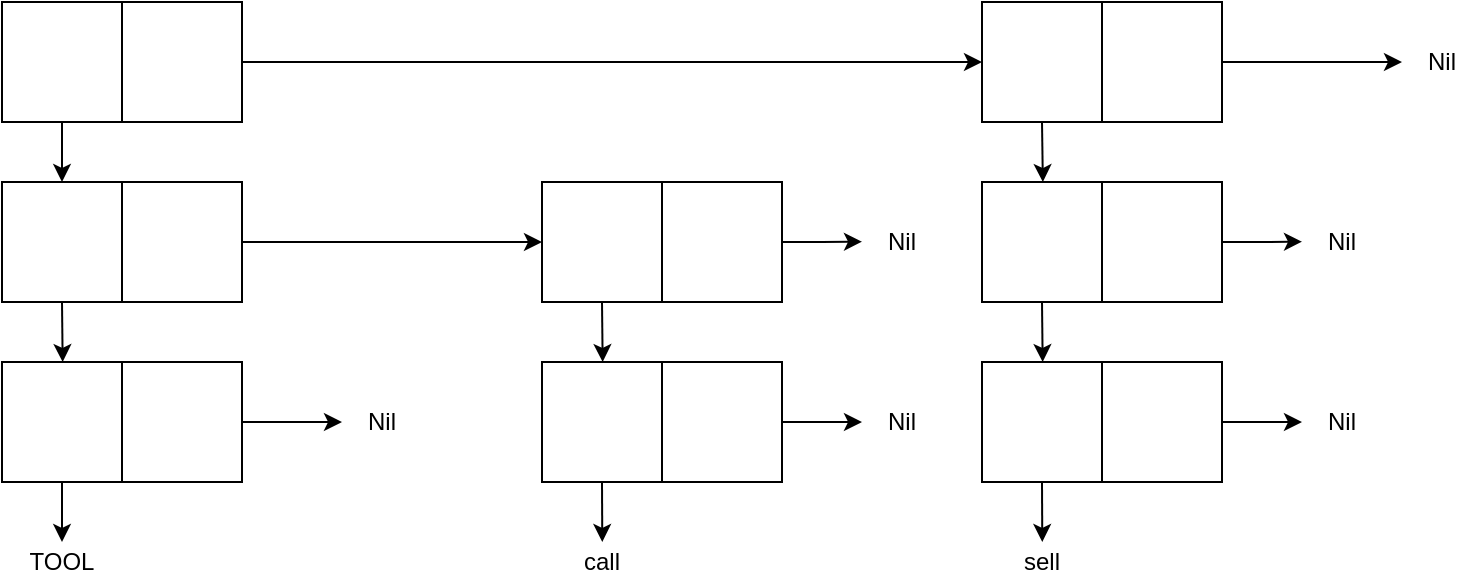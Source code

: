 <mxfile version="12.7.2" type="device"><diagram id="-2w7dTKCeBlXehHkPmhP" name="Page-1"><mxGraphModel dx="946" dy="559" grid="1" gridSize="10" guides="1" tooltips="1" connect="1" arrows="1" fold="1" page="1" pageScale="1" pageWidth="827" pageHeight="1169" math="0" shadow="0"><root><mxCell id="0"/><mxCell id="1" parent="0"/><mxCell id="ryK6IEDD5XGPt7BKtZTq-3" value="" style="group" vertex="1" connectable="0" parent="1"><mxGeometry x="40" y="210" width="120" height="60" as="geometry"/></mxCell><mxCell id="ryK6IEDD5XGPt7BKtZTq-1" value="" style="rounded=0;whiteSpace=wrap;html=1;" vertex="1" parent="ryK6IEDD5XGPt7BKtZTq-3"><mxGeometry width="120" height="60" as="geometry"/></mxCell><mxCell id="ryK6IEDD5XGPt7BKtZTq-2" value="" style="endArrow=none;html=1;entryX=0.5;entryY=0;entryDx=0;entryDy=0;exitX=0.5;exitY=1;exitDx=0;exitDy=0;" edge="1" parent="ryK6IEDD5XGPt7BKtZTq-3" source="ryK6IEDD5XGPt7BKtZTq-1" target="ryK6IEDD5XGPt7BKtZTq-1"><mxGeometry width="50" height="50" relative="1" as="geometry"><mxPoint x="10" y="140" as="sourcePoint"/><mxPoint x="60" y="90" as="targetPoint"/></mxGeometry></mxCell><mxCell id="ryK6IEDD5XGPt7BKtZTq-10" value="" style="endArrow=classic;html=1;exitX=0.25;exitY=1;exitDx=0;exitDy=0;entryX=0.25;entryY=0;entryDx=0;entryDy=0;" edge="1" parent="1" source="ryK6IEDD5XGPt7BKtZTq-1"><mxGeometry width="50" height="50" relative="1" as="geometry"><mxPoint x="50" y="290" as="sourcePoint"/><mxPoint x="70" y="300" as="targetPoint"/></mxGeometry></mxCell><mxCell id="ryK6IEDD5XGPt7BKtZTq-135" style="edgeStyle=orthogonalEdgeStyle;rounded=0;orthogonalLoop=1;jettySize=auto;html=1;exitX=1;exitY=0.5;exitDx=0;exitDy=0;entryX=0;entryY=0.5;entryDx=0;entryDy=0;" edge="1" parent="1" source="ryK6IEDD5XGPt7BKtZTq-1" target="ryK6IEDD5XGPt7BKtZTq-161"><mxGeometry relative="1" as="geometry"><mxPoint x="520" y="240" as="targetPoint"/><mxPoint x="430" y="240" as="sourcePoint"/></mxGeometry></mxCell><mxCell id="ryK6IEDD5XGPt7BKtZTq-137" value="" style="group" vertex="1" connectable="0" parent="1"><mxGeometry x="310" y="300" width="120" height="60" as="geometry"/></mxCell><mxCell id="ryK6IEDD5XGPt7BKtZTq-138" value="" style="rounded=0;whiteSpace=wrap;html=1;" vertex="1" parent="ryK6IEDD5XGPt7BKtZTq-137"><mxGeometry width="120" height="60" as="geometry"/></mxCell><mxCell id="ryK6IEDD5XGPt7BKtZTq-139" value="" style="endArrow=none;html=1;entryX=0.5;entryY=0;entryDx=0;entryDy=0;exitX=0.5;exitY=1;exitDx=0;exitDy=0;" edge="1" parent="ryK6IEDD5XGPt7BKtZTq-137" source="ryK6IEDD5XGPt7BKtZTq-138" target="ryK6IEDD5XGPt7BKtZTq-138"><mxGeometry width="50" height="50" relative="1" as="geometry"><mxPoint x="10" y="140" as="sourcePoint"/><mxPoint x="60" y="90" as="targetPoint"/></mxGeometry></mxCell><mxCell id="ryK6IEDD5XGPt7BKtZTq-140" value="" style="group" vertex="1" connectable="0" parent="1"><mxGeometry x="40" y="300" width="120" height="60" as="geometry"/></mxCell><mxCell id="ryK6IEDD5XGPt7BKtZTq-141" value="" style="rounded=0;whiteSpace=wrap;html=1;" vertex="1" parent="ryK6IEDD5XGPt7BKtZTq-140"><mxGeometry width="120" height="60" as="geometry"/></mxCell><mxCell id="ryK6IEDD5XGPt7BKtZTq-142" value="" style="endArrow=none;html=1;entryX=0.5;entryY=0;entryDx=0;entryDy=0;exitX=0.5;exitY=1;exitDx=0;exitDy=0;" edge="1" parent="ryK6IEDD5XGPt7BKtZTq-140" source="ryK6IEDD5XGPt7BKtZTq-141" target="ryK6IEDD5XGPt7BKtZTq-141"><mxGeometry width="50" height="50" relative="1" as="geometry"><mxPoint x="10" y="140" as="sourcePoint"/><mxPoint x="60" y="90" as="targetPoint"/></mxGeometry></mxCell><mxCell id="ryK6IEDD5XGPt7BKtZTq-143" style="edgeStyle=orthogonalEdgeStyle;rounded=0;orthogonalLoop=1;jettySize=auto;html=1;exitX=1;exitY=0.5;exitDx=0;exitDy=0;entryX=0;entryY=0.5;entryDx=0;entryDy=0;" edge="1" parent="1" source="ryK6IEDD5XGPt7BKtZTq-141" target="ryK6IEDD5XGPt7BKtZTq-138"><mxGeometry relative="1" as="geometry"><mxPoint x="200" y="329.833" as="targetPoint"/></mxGeometry></mxCell><mxCell id="ryK6IEDD5XGPt7BKtZTq-144" style="edgeStyle=orthogonalEdgeStyle;rounded=0;orthogonalLoop=1;jettySize=auto;html=1;exitX=1;exitY=0.5;exitDx=0;exitDy=0;" edge="1" parent="1" source="ryK6IEDD5XGPt7BKtZTq-138"><mxGeometry relative="1" as="geometry"><mxPoint x="470" y="329.833" as="targetPoint"/></mxGeometry></mxCell><mxCell id="ryK6IEDD5XGPt7BKtZTq-145" style="edgeStyle=orthogonalEdgeStyle;rounded=0;orthogonalLoop=1;jettySize=auto;html=1;exitX=0.25;exitY=1;exitDx=0;exitDy=0;" edge="1" parent="1" source="ryK6IEDD5XGPt7BKtZTq-141"><mxGeometry relative="1" as="geometry"><mxPoint x="70.333" y="390.0" as="targetPoint"/></mxGeometry></mxCell><mxCell id="ryK6IEDD5XGPt7BKtZTq-146" style="edgeStyle=orthogonalEdgeStyle;rounded=0;orthogonalLoop=1;jettySize=auto;html=1;exitX=0.25;exitY=1;exitDx=0;exitDy=0;" edge="1" parent="1" source="ryK6IEDD5XGPt7BKtZTq-138"><mxGeometry relative="1" as="geometry"><mxPoint x="340.333" y="390.0" as="targetPoint"/></mxGeometry></mxCell><mxCell id="ryK6IEDD5XGPt7BKtZTq-149" value="Nil" style="text;html=1;strokeColor=none;fillColor=none;align=center;verticalAlign=middle;whiteSpace=wrap;rounded=0;" vertex="1" parent="1"><mxGeometry x="470" y="320" width="40" height="20" as="geometry"/></mxCell><mxCell id="ryK6IEDD5XGPt7BKtZTq-153" value="" style="group" vertex="1" connectable="0" parent="1"><mxGeometry x="310" y="390" width="120" height="60" as="geometry"/></mxCell><mxCell id="ryK6IEDD5XGPt7BKtZTq-154" value="" style="rounded=0;whiteSpace=wrap;html=1;" vertex="1" parent="ryK6IEDD5XGPt7BKtZTq-153"><mxGeometry width="120" height="60" as="geometry"/></mxCell><mxCell id="ryK6IEDD5XGPt7BKtZTq-155" value="" style="endArrow=none;html=1;entryX=0.5;entryY=0;entryDx=0;entryDy=0;exitX=0.5;exitY=1;exitDx=0;exitDy=0;" edge="1" parent="ryK6IEDD5XGPt7BKtZTq-153" source="ryK6IEDD5XGPt7BKtZTq-154" target="ryK6IEDD5XGPt7BKtZTq-154"><mxGeometry width="50" height="50" relative="1" as="geometry"><mxPoint x="10" y="140" as="sourcePoint"/><mxPoint x="60" y="90" as="targetPoint"/></mxGeometry></mxCell><mxCell id="ryK6IEDD5XGPt7BKtZTq-156" style="edgeStyle=orthogonalEdgeStyle;rounded=0;orthogonalLoop=1;jettySize=auto;html=1;exitX=0.25;exitY=1;exitDx=0;exitDy=0;" edge="1" parent="1" source="ryK6IEDD5XGPt7BKtZTq-154"><mxGeometry relative="1" as="geometry"><mxPoint x="340.143" y="480" as="targetPoint"/></mxGeometry></mxCell><mxCell id="ryK6IEDD5XGPt7BKtZTq-157" value="call" style="text;html=1;strokeColor=none;fillColor=none;align=center;verticalAlign=middle;whiteSpace=wrap;rounded=0;" vertex="1" parent="1"><mxGeometry x="320" y="480" width="40" height="20" as="geometry"/></mxCell><mxCell id="ryK6IEDD5XGPt7BKtZTq-158" style="edgeStyle=orthogonalEdgeStyle;rounded=0;orthogonalLoop=1;jettySize=auto;html=1;exitX=1;exitY=0.5;exitDx=0;exitDy=0;" edge="1" parent="1" source="ryK6IEDD5XGPt7BKtZTq-154"><mxGeometry relative="1" as="geometry"><mxPoint x="470" y="420" as="targetPoint"/></mxGeometry></mxCell><mxCell id="ryK6IEDD5XGPt7BKtZTq-159" value="Nil" style="text;html=1;strokeColor=none;fillColor=none;align=center;verticalAlign=middle;whiteSpace=wrap;rounded=0;" vertex="1" parent="1"><mxGeometry x="470" y="410" width="40" height="20" as="geometry"/></mxCell><mxCell id="ryK6IEDD5XGPt7BKtZTq-160" value="" style="group" vertex="1" connectable="0" parent="1"><mxGeometry x="530" y="210" width="120" height="60" as="geometry"/></mxCell><mxCell id="ryK6IEDD5XGPt7BKtZTq-161" value="" style="rounded=0;whiteSpace=wrap;html=1;" vertex="1" parent="ryK6IEDD5XGPt7BKtZTq-160"><mxGeometry width="120" height="60" as="geometry"/></mxCell><mxCell id="ryK6IEDD5XGPt7BKtZTq-162" value="" style="endArrow=none;html=1;entryX=0.5;entryY=0;entryDx=0;entryDy=0;exitX=0.5;exitY=1;exitDx=0;exitDy=0;" edge="1" parent="ryK6IEDD5XGPt7BKtZTq-160" source="ryK6IEDD5XGPt7BKtZTq-161" target="ryK6IEDD5XGPt7BKtZTq-161"><mxGeometry width="50" height="50" relative="1" as="geometry"><mxPoint x="10" y="140" as="sourcePoint"/><mxPoint x="60" y="90" as="targetPoint"/></mxGeometry></mxCell><mxCell id="ryK6IEDD5XGPt7BKtZTq-163" style="edgeStyle=orthogonalEdgeStyle;rounded=0;orthogonalLoop=1;jettySize=auto;html=1;exitX=1;exitY=0.5;exitDx=0;exitDy=0;" edge="1" source="ryK6IEDD5XGPt7BKtZTq-161" parent="1"><mxGeometry relative="1" as="geometry"><mxPoint x="740" y="240" as="targetPoint"/></mxGeometry></mxCell><mxCell id="ryK6IEDD5XGPt7BKtZTq-164" style="edgeStyle=orthogonalEdgeStyle;rounded=0;orthogonalLoop=1;jettySize=auto;html=1;exitX=0.25;exitY=1;exitDx=0;exitDy=0;" edge="1" source="ryK6IEDD5XGPt7BKtZTq-161" parent="1"><mxGeometry relative="1" as="geometry"><mxPoint x="560.429" y="300" as="targetPoint"/></mxGeometry></mxCell><mxCell id="ryK6IEDD5XGPt7BKtZTq-165" value="" style="group" vertex="1" connectable="0" parent="1"><mxGeometry x="530" y="300" width="120" height="60" as="geometry"/></mxCell><mxCell id="ryK6IEDD5XGPt7BKtZTq-166" value="" style="rounded=0;whiteSpace=wrap;html=1;" vertex="1" parent="ryK6IEDD5XGPt7BKtZTq-165"><mxGeometry width="120" height="60" as="geometry"/></mxCell><mxCell id="ryK6IEDD5XGPt7BKtZTq-167" value="" style="endArrow=none;html=1;entryX=0.5;entryY=0;entryDx=0;entryDy=0;exitX=0.5;exitY=1;exitDx=0;exitDy=0;" edge="1" parent="ryK6IEDD5XGPt7BKtZTq-165" source="ryK6IEDD5XGPt7BKtZTq-166" target="ryK6IEDD5XGPt7BKtZTq-166"><mxGeometry width="50" height="50" relative="1" as="geometry"><mxPoint x="10" y="140" as="sourcePoint"/><mxPoint x="60" y="90" as="targetPoint"/></mxGeometry></mxCell><mxCell id="ryK6IEDD5XGPt7BKtZTq-168" style="edgeStyle=orthogonalEdgeStyle;rounded=0;orthogonalLoop=1;jettySize=auto;html=1;exitX=1;exitY=0.5;exitDx=0;exitDy=0;" edge="1" source="ryK6IEDD5XGPt7BKtZTq-166" parent="1"><mxGeometry relative="1" as="geometry"><mxPoint x="690" y="329.833" as="targetPoint"/></mxGeometry></mxCell><mxCell id="ryK6IEDD5XGPt7BKtZTq-169" style="edgeStyle=orthogonalEdgeStyle;rounded=0;orthogonalLoop=1;jettySize=auto;html=1;exitX=0.25;exitY=1;exitDx=0;exitDy=0;" edge="1" source="ryK6IEDD5XGPt7BKtZTq-166" parent="1"><mxGeometry relative="1" as="geometry"><mxPoint x="560.333" y="390" as="targetPoint"/></mxGeometry></mxCell><mxCell id="ryK6IEDD5XGPt7BKtZTq-170" value="Nil" style="text;html=1;strokeColor=none;fillColor=none;align=center;verticalAlign=middle;whiteSpace=wrap;rounded=0;" vertex="1" parent="1"><mxGeometry x="690" y="320" width="40" height="20" as="geometry"/></mxCell><mxCell id="ryK6IEDD5XGPt7BKtZTq-171" value="" style="group" vertex="1" connectable="0" parent="1"><mxGeometry x="530" y="390" width="120" height="60" as="geometry"/></mxCell><mxCell id="ryK6IEDD5XGPt7BKtZTq-172" value="" style="rounded=0;whiteSpace=wrap;html=1;" vertex="1" parent="ryK6IEDD5XGPt7BKtZTq-171"><mxGeometry width="120" height="60" as="geometry"/></mxCell><mxCell id="ryK6IEDD5XGPt7BKtZTq-173" value="" style="endArrow=none;html=1;entryX=0.5;entryY=0;entryDx=0;entryDy=0;exitX=0.5;exitY=1;exitDx=0;exitDy=0;" edge="1" parent="ryK6IEDD5XGPt7BKtZTq-171" source="ryK6IEDD5XGPt7BKtZTq-172" target="ryK6IEDD5XGPt7BKtZTq-172"><mxGeometry width="50" height="50" relative="1" as="geometry"><mxPoint x="10" y="140" as="sourcePoint"/><mxPoint x="60" y="90" as="targetPoint"/></mxGeometry></mxCell><mxCell id="ryK6IEDD5XGPt7BKtZTq-174" style="edgeStyle=orthogonalEdgeStyle;rounded=0;orthogonalLoop=1;jettySize=auto;html=1;exitX=0.25;exitY=1;exitDx=0;exitDy=0;" edge="1" source="ryK6IEDD5XGPt7BKtZTq-172" parent="1"><mxGeometry relative="1" as="geometry"><mxPoint x="560.143" y="480.0" as="targetPoint"/></mxGeometry></mxCell><mxCell id="ryK6IEDD5XGPt7BKtZTq-175" value="sell" style="text;html=1;strokeColor=none;fillColor=none;align=center;verticalAlign=middle;whiteSpace=wrap;rounded=0;" vertex="1" parent="1"><mxGeometry x="540" y="480" width="40" height="20" as="geometry"/></mxCell><mxCell id="ryK6IEDD5XGPt7BKtZTq-176" style="edgeStyle=orthogonalEdgeStyle;rounded=0;orthogonalLoop=1;jettySize=auto;html=1;exitX=1;exitY=0.5;exitDx=0;exitDy=0;" edge="1" source="ryK6IEDD5XGPt7BKtZTq-172" parent="1"><mxGeometry relative="1" as="geometry"><mxPoint x="690" y="420" as="targetPoint"/></mxGeometry></mxCell><mxCell id="ryK6IEDD5XGPt7BKtZTq-177" value="Nil" style="text;html=1;strokeColor=none;fillColor=none;align=center;verticalAlign=middle;whiteSpace=wrap;rounded=0;" vertex="1" parent="1"><mxGeometry x="690" y="410" width="40" height="20" as="geometry"/></mxCell><mxCell id="ryK6IEDD5XGPt7BKtZTq-178" value="Nil" style="text;html=1;strokeColor=none;fillColor=none;align=center;verticalAlign=middle;whiteSpace=wrap;rounded=0;" vertex="1" parent="1"><mxGeometry x="740" y="230" width="40" height="20" as="geometry"/></mxCell><mxCell id="ryK6IEDD5XGPt7BKtZTq-179" value="" style="group" vertex="1" connectable="0" parent="1"><mxGeometry x="40" y="390" width="120" height="60" as="geometry"/></mxCell><mxCell id="ryK6IEDD5XGPt7BKtZTq-180" value="" style="rounded=0;whiteSpace=wrap;html=1;" vertex="1" parent="ryK6IEDD5XGPt7BKtZTq-179"><mxGeometry width="120" height="60" as="geometry"/></mxCell><mxCell id="ryK6IEDD5XGPt7BKtZTq-181" value="" style="endArrow=none;html=1;entryX=0.5;entryY=0;entryDx=0;entryDy=0;exitX=0.5;exitY=1;exitDx=0;exitDy=0;" edge="1" parent="ryK6IEDD5XGPt7BKtZTq-179" source="ryK6IEDD5XGPt7BKtZTq-180" target="ryK6IEDD5XGPt7BKtZTq-180"><mxGeometry width="50" height="50" relative="1" as="geometry"><mxPoint x="10" y="140" as="sourcePoint"/><mxPoint x="60" y="90" as="targetPoint"/></mxGeometry></mxCell><mxCell id="ryK6IEDD5XGPt7BKtZTq-182" style="edgeStyle=orthogonalEdgeStyle;rounded=0;orthogonalLoop=1;jettySize=auto;html=1;exitX=0.25;exitY=1;exitDx=0;exitDy=0;" edge="1" parent="1" source="ryK6IEDD5XGPt7BKtZTq-180"><mxGeometry relative="1" as="geometry"><mxPoint x="70" y="480" as="targetPoint"/></mxGeometry></mxCell><mxCell id="ryK6IEDD5XGPt7BKtZTq-183" value="TOOL" style="text;html=1;strokeColor=none;fillColor=none;align=center;verticalAlign=middle;whiteSpace=wrap;rounded=0;" vertex="1" parent="1"><mxGeometry x="50" y="480" width="40" height="20" as="geometry"/></mxCell><mxCell id="ryK6IEDD5XGPt7BKtZTq-184" style="edgeStyle=orthogonalEdgeStyle;rounded=0;orthogonalLoop=1;jettySize=auto;html=1;exitX=1;exitY=0.5;exitDx=0;exitDy=0;" edge="1" parent="1" source="ryK6IEDD5XGPt7BKtZTq-180"><mxGeometry relative="1" as="geometry"><mxPoint x="210" y="420" as="targetPoint"/></mxGeometry></mxCell><mxCell id="ryK6IEDD5XGPt7BKtZTq-185" value="Nil" style="text;html=1;strokeColor=none;fillColor=none;align=center;verticalAlign=middle;whiteSpace=wrap;rounded=0;" vertex="1" parent="1"><mxGeometry x="210" y="410" width="40" height="20" as="geometry"/></mxCell></root></mxGraphModel></diagram></mxfile>